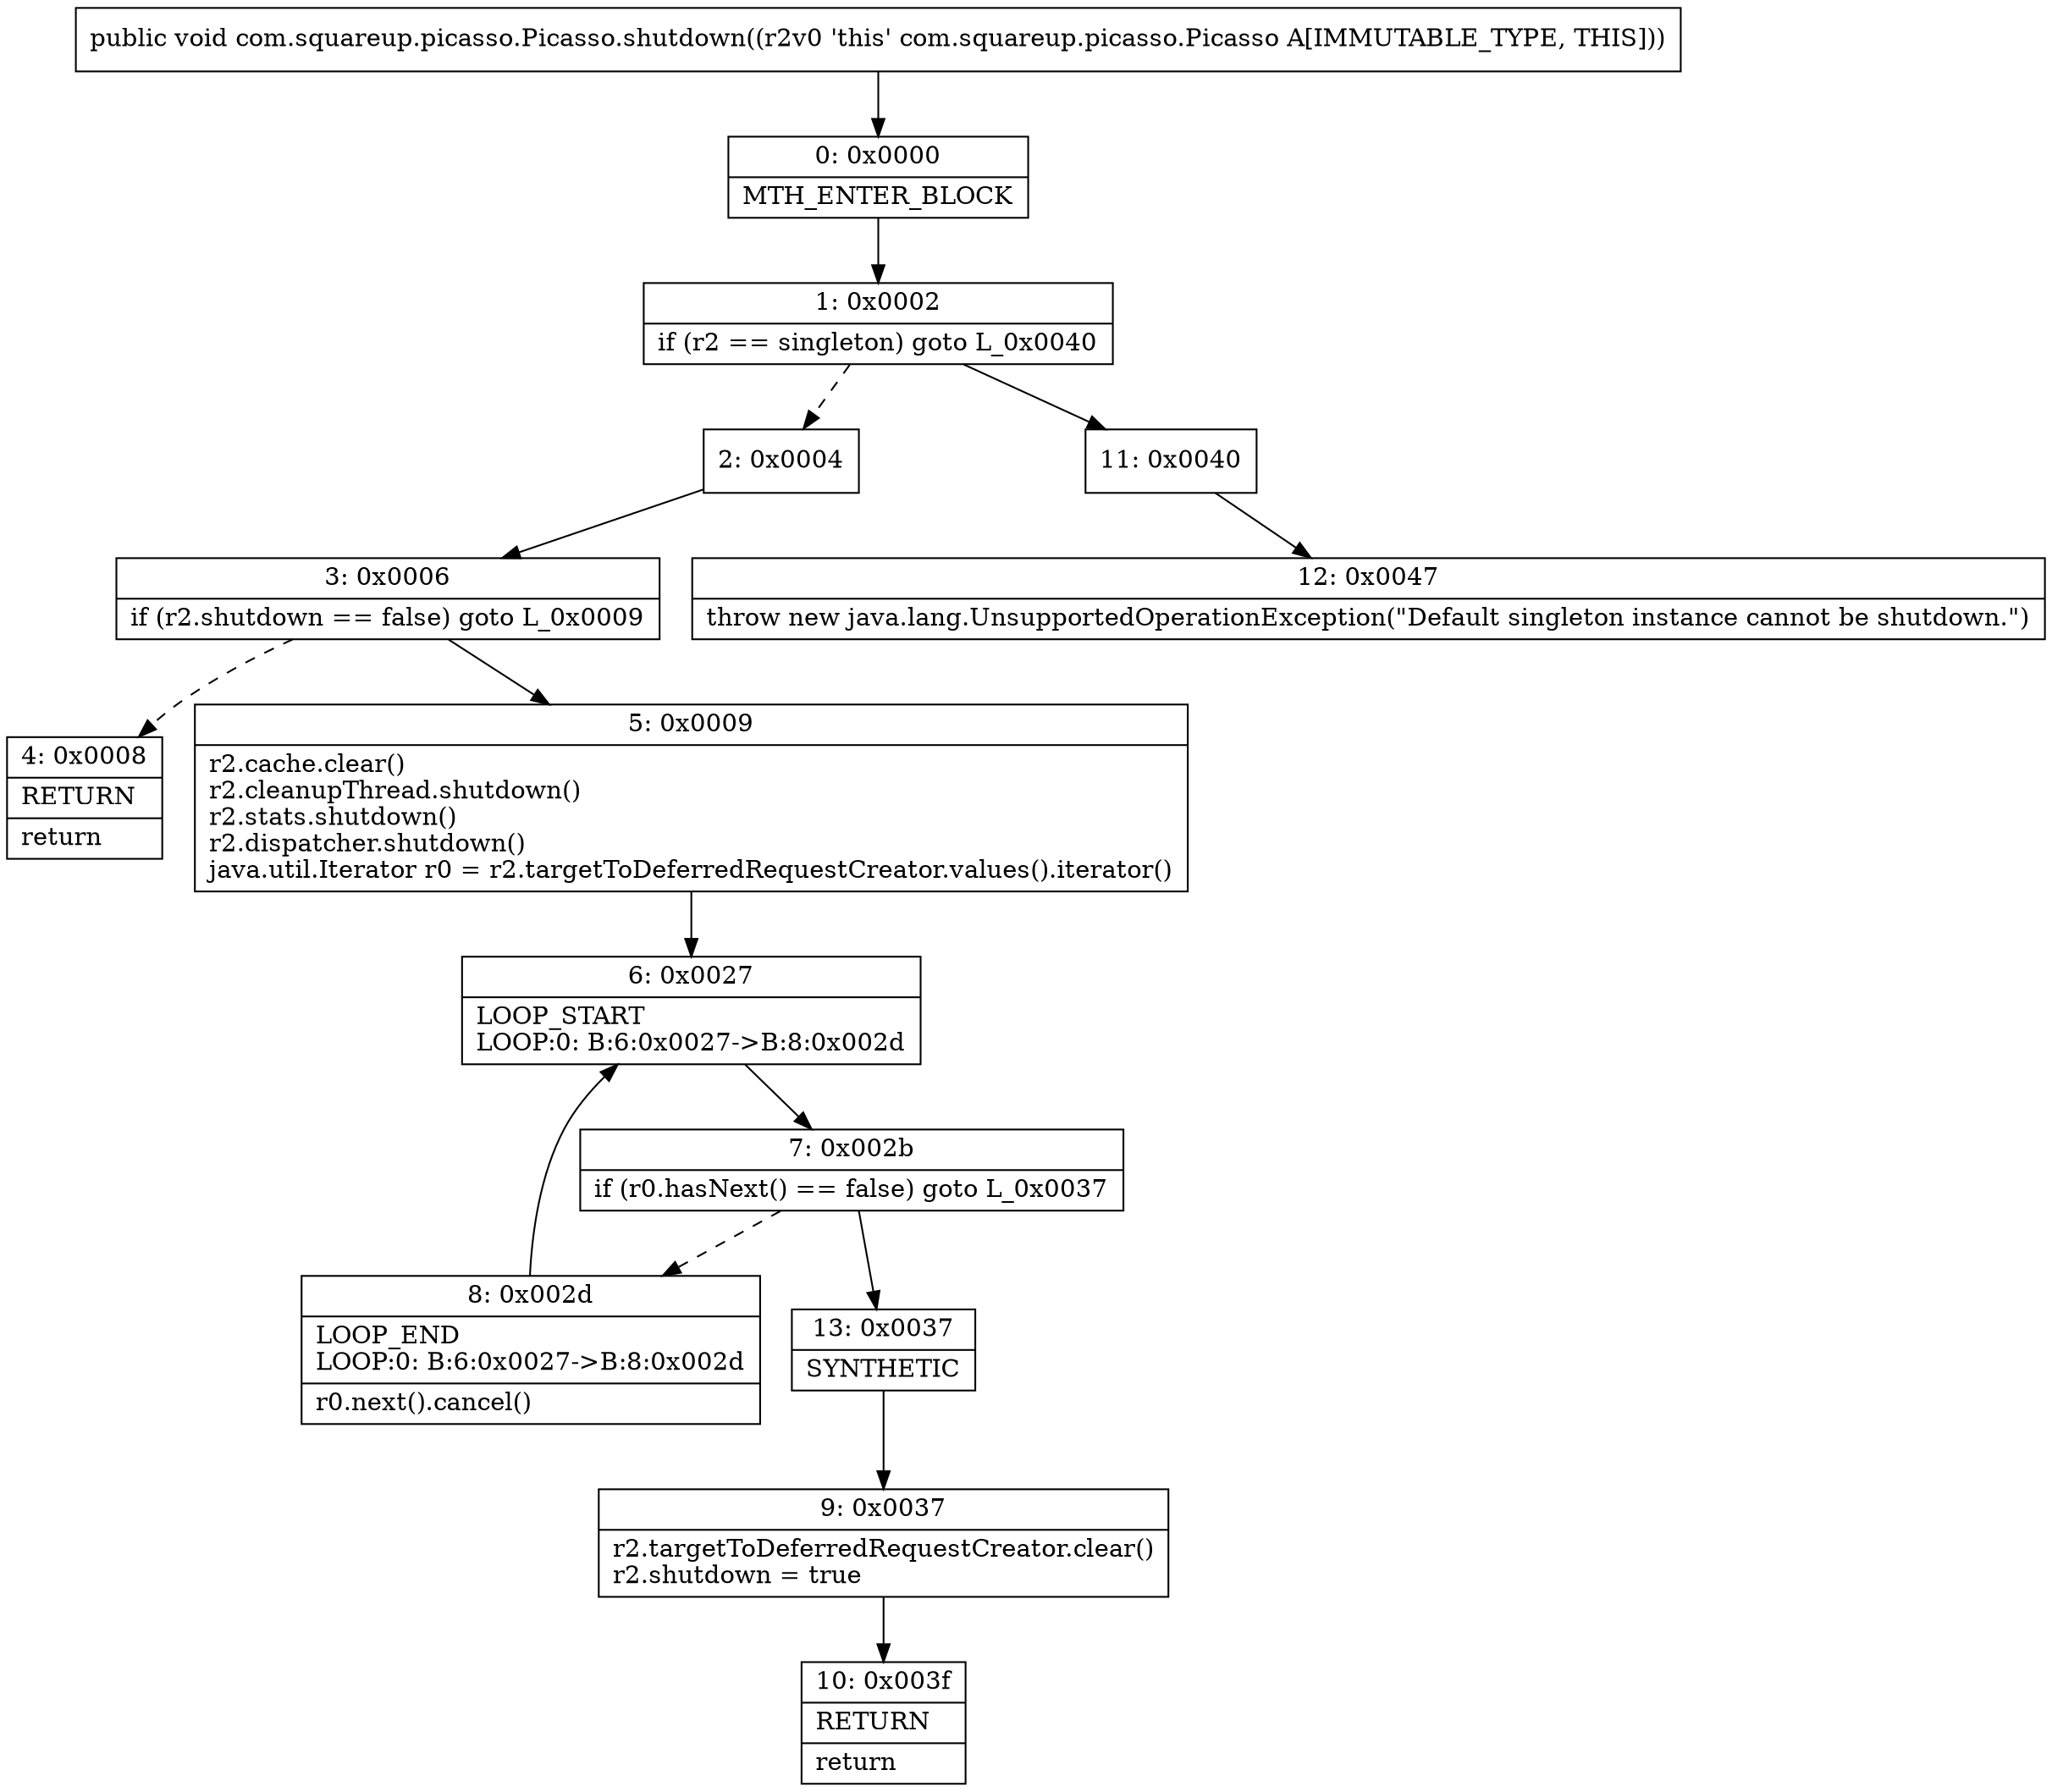 digraph "CFG forcom.squareup.picasso.Picasso.shutdown()V" {
Node_0 [shape=record,label="{0\:\ 0x0000|MTH_ENTER_BLOCK\l}"];
Node_1 [shape=record,label="{1\:\ 0x0002|if (r2 == singleton) goto L_0x0040\l}"];
Node_2 [shape=record,label="{2\:\ 0x0004}"];
Node_3 [shape=record,label="{3\:\ 0x0006|if (r2.shutdown == false) goto L_0x0009\l}"];
Node_4 [shape=record,label="{4\:\ 0x0008|RETURN\l|return\l}"];
Node_5 [shape=record,label="{5\:\ 0x0009|r2.cache.clear()\lr2.cleanupThread.shutdown()\lr2.stats.shutdown()\lr2.dispatcher.shutdown()\ljava.util.Iterator r0 = r2.targetToDeferredRequestCreator.values().iterator()\l}"];
Node_6 [shape=record,label="{6\:\ 0x0027|LOOP_START\lLOOP:0: B:6:0x0027\-\>B:8:0x002d\l}"];
Node_7 [shape=record,label="{7\:\ 0x002b|if (r0.hasNext() == false) goto L_0x0037\l}"];
Node_8 [shape=record,label="{8\:\ 0x002d|LOOP_END\lLOOP:0: B:6:0x0027\-\>B:8:0x002d\l|r0.next().cancel()\l}"];
Node_9 [shape=record,label="{9\:\ 0x0037|r2.targetToDeferredRequestCreator.clear()\lr2.shutdown = true\l}"];
Node_10 [shape=record,label="{10\:\ 0x003f|RETURN\l|return\l}"];
Node_11 [shape=record,label="{11\:\ 0x0040}"];
Node_12 [shape=record,label="{12\:\ 0x0047|throw new java.lang.UnsupportedOperationException(\"Default singleton instance cannot be shutdown.\")\l}"];
Node_13 [shape=record,label="{13\:\ 0x0037|SYNTHETIC\l}"];
MethodNode[shape=record,label="{public void com.squareup.picasso.Picasso.shutdown((r2v0 'this' com.squareup.picasso.Picasso A[IMMUTABLE_TYPE, THIS])) }"];
MethodNode -> Node_0;
Node_0 -> Node_1;
Node_1 -> Node_2[style=dashed];
Node_1 -> Node_11;
Node_2 -> Node_3;
Node_3 -> Node_4[style=dashed];
Node_3 -> Node_5;
Node_5 -> Node_6;
Node_6 -> Node_7;
Node_7 -> Node_8[style=dashed];
Node_7 -> Node_13;
Node_8 -> Node_6;
Node_9 -> Node_10;
Node_11 -> Node_12;
Node_13 -> Node_9;
}

